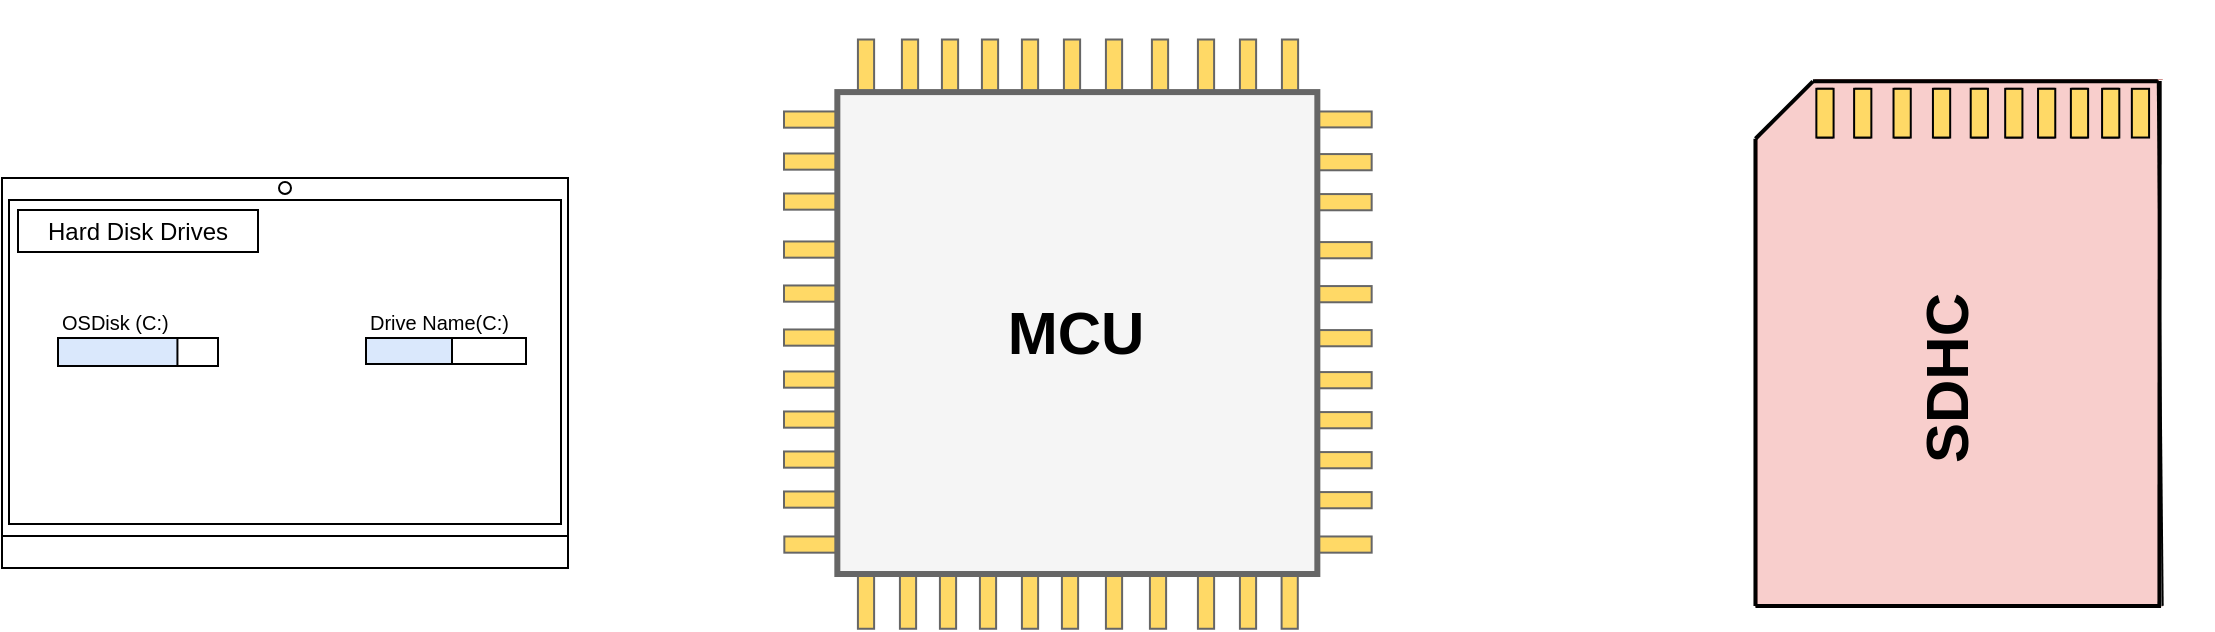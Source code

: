 <mxfile version="26.0.16">
  <diagram name="Page-1" id="vAJcoHgTHRDAOkws9vBz">
    <mxGraphModel dx="2868" dy="1672" grid="0" gridSize="10" guides="1" tooltips="1" connect="1" arrows="1" fold="1" page="1" pageScale="1" pageWidth="1169" pageHeight="827" math="0" shadow="0">
      <root>
        <mxCell id="0" />
        <mxCell id="1" parent="0" />
        <mxCell id="cfh1dz4Wo67SSPK-YPB2-69" value="" style="group" vertex="1" connectable="0" parent="1">
          <mxGeometry x="870" y="263" width="245.85" height="301.94" as="geometry" />
        </mxCell>
        <mxCell id="cfh1dz4Wo67SSPK-YPB2-18" value="" style="group;fillColor=#f8cecc;strokeColor=#b85450;container=0;rotation=-90;" vertex="1" connectable="0" parent="cfh1dz4Wo67SSPK-YPB2-69">
          <mxGeometry x="-11.829" y="69.187" width="262.733" height="202.725" as="geometry" />
        </mxCell>
        <mxCell id="cfh1dz4Wo67SSPK-YPB2-45" value="" style="triangle;whiteSpace=wrap;html=1;rotation=-10;strokeColor=#FFFFFF;" vertex="1" parent="cfh1dz4Wo67SSPK-YPB2-69">
          <mxGeometry x="5.412" y="3.623" width="47.62" height="66.384" as="geometry" />
        </mxCell>
        <mxCell id="cfh1dz4Wo67SSPK-YPB2-46" value="" style="rounded=0;whiteSpace=wrap;html=1;strokeColor=#FFFFFF;container=0;rotation=-90;" vertex="1" parent="cfh1dz4Wo67SSPK-YPB2-69">
          <mxGeometry x="214.778" y="44.6" width="36.126" height="25.972" as="geometry" />
        </mxCell>
        <mxCell id="cfh1dz4Wo67SSPK-YPB2-47" value="" style="rounded=0;whiteSpace=wrap;html=1;strokeColor=#FFFFFF;container=0;rotation=-90;" vertex="1" parent="cfh1dz4Wo67SSPK-YPB2-69">
          <mxGeometry x="214.778" y="80.661" width="36.126" height="25.972" as="geometry" />
        </mxCell>
        <mxCell id="cfh1dz4Wo67SSPK-YPB2-48" value="" style="rounded=0;whiteSpace=wrap;html=1;strokeColor=#FFFFFF;container=0;rotation=-90;" vertex="1" parent="cfh1dz4Wo67SSPK-YPB2-69">
          <mxGeometry x="214.778" y="116.721" width="36.126" height="25.972" as="geometry" />
        </mxCell>
        <mxCell id="cfh1dz4Wo67SSPK-YPB2-49" value="" style="rounded=0;whiteSpace=wrap;html=1;strokeColor=#FFFFFF;container=0;rotation=-90;" vertex="1" parent="cfh1dz4Wo67SSPK-YPB2-69">
          <mxGeometry x="214.778" y="152.781" width="36.126" height="25.972" as="geometry" />
        </mxCell>
        <mxCell id="cfh1dz4Wo67SSPK-YPB2-50" value="" style="rounded=0;whiteSpace=wrap;html=1;strokeColor=#FFFFFF;container=0;rotation=-90;" vertex="1" parent="cfh1dz4Wo67SSPK-YPB2-69">
          <mxGeometry x="214.778" y="188.842" width="36.126" height="25.972" as="geometry" />
        </mxCell>
        <mxCell id="cfh1dz4Wo67SSPK-YPB2-51" value="" style="rounded=0;whiteSpace=wrap;html=1;strokeColor=#FFFFFF;container=0;rotation=-90;" vertex="1" parent="cfh1dz4Wo67SSPK-YPB2-69">
          <mxGeometry x="214.778" y="224.902" width="36.126" height="25.972" as="geometry" />
        </mxCell>
        <mxCell id="cfh1dz4Wo67SSPK-YPB2-52" value="" style="rounded=0;whiteSpace=wrap;html=1;strokeColor=#FFFFFF;container=0;rotation=-90;" vertex="1" parent="cfh1dz4Wo67SSPK-YPB2-69">
          <mxGeometry x="214.778" y="252.767" width="36.126" height="25.972" as="geometry" />
        </mxCell>
        <mxCell id="cfh1dz4Wo67SSPK-YPB2-53" value="" style="rounded=0;whiteSpace=wrap;html=1;strokeColor=#FFFFFF;container=0;rotation=-90;" vertex="1" parent="cfh1dz4Wo67SSPK-YPB2-69">
          <mxGeometry x="214.778" y="270.797" width="36.126" height="25.972" as="geometry" />
        </mxCell>
        <mxCell id="cfh1dz4Wo67SSPK-YPB2-54" value="" style="endArrow=none;html=1;rounded=0;exitX=1;exitY=0;exitDx=0;exitDy=0;strokeWidth=2;" edge="1" parent="cfh1dz4Wo67SSPK-YPB2-69" source="cfh1dz4Wo67SSPK-YPB2-46">
          <mxGeometry width="50" height="50" relative="1" as="geometry">
            <mxPoint x="246.798" y="150.323" as="sourcePoint" />
            <mxPoint x="219.704" y="301.94" as="targetPoint" />
          </mxGeometry>
        </mxCell>
        <mxCell id="cfh1dz4Wo67SSPK-YPB2-19" value="" style="rounded=0;whiteSpace=wrap;html=1;container=0;fillColor=#FFD966;strokeColor=#000000;rotation=-90;" vertex="1" parent="cfh1dz4Wo67SSPK-YPB2-69">
          <mxGeometry x="40.307" y="51.995" width="24.36" height="7.179" as="geometry" />
        </mxCell>
        <mxCell id="cfh1dz4Wo67SSPK-YPB2-20" value="" style="rounded=0;whiteSpace=wrap;html=1;container=0;fillColor=#FFD966;strokeColor=#000000;rotation=-90;" vertex="1" parent="cfh1dz4Wo67SSPK-YPB2-69">
          <mxGeometry x="59.191" y="51.995" width="24.36" height="7.179" as="geometry" />
        </mxCell>
        <mxCell id="cfh1dz4Wo67SSPK-YPB2-21" value="" style="rounded=0;whiteSpace=wrap;html=1;container=0;fillColor=#FFD966;strokeColor=#000000;rotation=-90;" vertex="1" parent="cfh1dz4Wo67SSPK-YPB2-69">
          <mxGeometry x="78.896" y="51.995" width="24.36" height="7.179" as="geometry" />
        </mxCell>
        <mxCell id="cfh1dz4Wo67SSPK-YPB2-22" value="" style="rounded=0;whiteSpace=wrap;html=1;container=0;fillColor=#FFD966;strokeColor=#000000;rotation=-90;" vertex="1" parent="cfh1dz4Wo67SSPK-YPB2-69">
          <mxGeometry x="98.601" y="51.995" width="24.36" height="7.179" as="geometry" />
        </mxCell>
        <mxCell id="cfh1dz4Wo67SSPK-YPB2-23" value="" style="rounded=0;whiteSpace=wrap;html=1;container=0;fillColor=#FFD966;strokeColor=#000000;rotation=-90;" vertex="1" parent="cfh1dz4Wo67SSPK-YPB2-69">
          <mxGeometry x="117.484" y="51.995" width="24.36" height="7.179" as="geometry" />
        </mxCell>
        <mxCell id="cfh1dz4Wo67SSPK-YPB2-24" value="" style="rounded=0;whiteSpace=wrap;html=1;container=0;fillColor=#FFD966;strokeColor=#000000;rotation=-90;" vertex="1" parent="cfh1dz4Wo67SSPK-YPB2-69">
          <mxGeometry x="134.726" y="51.995" width="24.36" height="7.179" as="geometry" />
        </mxCell>
        <mxCell id="cfh1dz4Wo67SSPK-YPB2-25" value="" style="rounded=0;whiteSpace=wrap;html=1;container=0;fillColor=#FFD966;strokeColor=#000000;rotation=-90;" vertex="1" parent="cfh1dz4Wo67SSPK-YPB2-69">
          <mxGeometry x="151.147" y="51.995" width="24.36" height="7.179" as="geometry" />
        </mxCell>
        <mxCell id="cfh1dz4Wo67SSPK-YPB2-26" value="" style="rounded=0;whiteSpace=wrap;html=1;container=0;fillColor=#FFD966;strokeColor=#000000;rotation=-90;" vertex="1" parent="cfh1dz4Wo67SSPK-YPB2-69">
          <mxGeometry x="167.568" y="51.995" width="24.36" height="7.179" as="geometry" />
        </mxCell>
        <mxCell id="cfh1dz4Wo67SSPK-YPB2-27" value="" style="endArrow=none;html=1;rounded=0;entryX=0;entryY=1;entryDx=0;entryDy=0;strokeWidth=2;" edge="1" parent="cfh1dz4Wo67SSPK-YPB2-69">
          <mxGeometry width="50" height="50" relative="1" as="geometry">
            <mxPoint x="220.525" y="301.94" as="sourcePoint" />
            <mxPoint x="17.728" y="301.94" as="targetPoint" />
          </mxGeometry>
        </mxCell>
        <mxCell id="cfh1dz4Wo67SSPK-YPB2-28" value="" style="endArrow=none;html=1;rounded=0;exitX=1;exitY=1;exitDx=0;exitDy=0;" edge="1" parent="cfh1dz4Wo67SSPK-YPB2-69">
          <mxGeometry width="50" height="50" relative="1" as="geometry">
            <mxPoint x="221.346" y="301.94" as="sourcePoint" />
            <mxPoint x="218.883" y="39.292" as="targetPoint" />
          </mxGeometry>
        </mxCell>
        <mxCell id="cfh1dz4Wo67SSPK-YPB2-29" value="" style="endArrow=none;html=1;rounded=0;strokeWidth=2;" edge="1" parent="cfh1dz4Wo67SSPK-YPB2-69">
          <mxGeometry width="50" height="50" relative="1" as="geometry">
            <mxPoint x="17.728" y="301.94" as="sourcePoint" />
            <mxPoint x="17.728" y="68.367" as="targetPoint" />
          </mxGeometry>
        </mxCell>
        <mxCell id="cfh1dz4Wo67SSPK-YPB2-30" value="" style="endArrow=none;html=1;rounded=0;strokeWidth=2;" edge="1" parent="cfh1dz4Wo67SSPK-YPB2-69">
          <mxGeometry width="50" height="50" relative="1" as="geometry">
            <mxPoint x="46.464" y="39.683" as="sourcePoint" />
            <mxPoint x="17.728" y="68.367" as="targetPoint" />
          </mxGeometry>
        </mxCell>
        <mxCell id="cfh1dz4Wo67SSPK-YPB2-31" value="" style="endArrow=none;html=1;rounded=0;strokeWidth=2;" edge="1" parent="cfh1dz4Wo67SSPK-YPB2-69">
          <mxGeometry width="50" height="50" relative="1" as="geometry">
            <mxPoint x="218.883" y="39.683" as="sourcePoint" />
            <mxPoint x="46.464" y="39.683" as="targetPoint" />
          </mxGeometry>
        </mxCell>
        <mxCell id="cfh1dz4Wo67SSPK-YPB2-32" value="&lt;font style=&quot;font-size: 30px;&quot;&gt;&lt;b style=&quot;&quot;&gt;SDHC&lt;/b&gt;&lt;/font&gt;" style="text;html=1;align=center;verticalAlign=middle;whiteSpace=wrap;rounded=0;container=0;rotation=-90;" vertex="1" parent="cfh1dz4Wo67SSPK-YPB2-69">
          <mxGeometry x="1.086" y="141.105" width="223.742" height="93.855" as="geometry" />
        </mxCell>
        <mxCell id="cfh1dz4Wo67SSPK-YPB2-41" value="" style="rounded=0;whiteSpace=wrap;html=1;container=0;fillColor=#FFD966;strokeColor=#000000;rotation=-90;" vertex="1" parent="cfh1dz4Wo67SSPK-YPB2-69">
          <mxGeometry x="183.168" y="51.995" width="24.36" height="7.179" as="geometry" />
        </mxCell>
        <mxCell id="cfh1dz4Wo67SSPK-YPB2-44" value="" style="rounded=0;whiteSpace=wrap;html=1;container=0;fillColor=#FFD966;strokeColor=#000000;rotation=-90;" vertex="1" parent="cfh1dz4Wo67SSPK-YPB2-69">
          <mxGeometry x="198.053" y="51.282" width="24.36" height="8.613" as="geometry" />
        </mxCell>
        <mxCell id="cfh1dz4Wo67SSPK-YPB2-60" value="" style="rounded=0;whiteSpace=wrap;html=1;container=0;fillColor=#FFD966;strokeColor=#000000;rotation=-90;" vertex="1" parent="cfh1dz4Wo67SSPK-YPB2-69">
          <mxGeometry x="183.168" y="51.282" width="24.36" height="8.613" as="geometry" />
        </mxCell>
        <mxCell id="cfh1dz4Wo67SSPK-YPB2-61" value="" style="rounded=0;whiteSpace=wrap;html=1;container=0;fillColor=#FFD966;strokeColor=#000000;rotation=-90;" vertex="1" parent="cfh1dz4Wo67SSPK-YPB2-69">
          <mxGeometry x="167.568" y="51.282" width="24.36" height="8.613" as="geometry" />
        </mxCell>
        <mxCell id="cfh1dz4Wo67SSPK-YPB2-62" value="" style="rounded=0;whiteSpace=wrap;html=1;container=0;fillColor=#FFD966;strokeColor=#000000;rotation=-90;" vertex="1" parent="cfh1dz4Wo67SSPK-YPB2-69">
          <mxGeometry x="151.147" y="51.273" width="24.36" height="8.613" as="geometry" />
        </mxCell>
        <mxCell id="cfh1dz4Wo67SSPK-YPB2-63" value="" style="rounded=0;whiteSpace=wrap;html=1;container=0;fillColor=#FFD966;strokeColor=#000000;rotation=-90;" vertex="1" parent="cfh1dz4Wo67SSPK-YPB2-69">
          <mxGeometry x="134.726" y="51.282" width="24.36" height="8.613" as="geometry" />
        </mxCell>
        <mxCell id="cfh1dz4Wo67SSPK-YPB2-64" value="" style="rounded=0;whiteSpace=wrap;html=1;container=0;fillColor=#FFD966;strokeColor=#000000;rotation=-90;" vertex="1" parent="cfh1dz4Wo67SSPK-YPB2-69">
          <mxGeometry x="117.484" y="51.273" width="24.36" height="8.613" as="geometry" />
        </mxCell>
        <mxCell id="cfh1dz4Wo67SSPK-YPB2-65" value="" style="rounded=0;whiteSpace=wrap;html=1;container=0;fillColor=#FFD966;strokeColor=#000000;rotation=-90;" vertex="1" parent="cfh1dz4Wo67SSPK-YPB2-69">
          <mxGeometry x="98.601" y="51.282" width="24.36" height="8.613" as="geometry" />
        </mxCell>
        <mxCell id="cfh1dz4Wo67SSPK-YPB2-66" value="" style="rounded=0;whiteSpace=wrap;html=1;container=0;fillColor=#FFD966;strokeColor=#000000;rotation=-90;" vertex="1" parent="cfh1dz4Wo67SSPK-YPB2-69">
          <mxGeometry x="78.896" y="51.282" width="24.36" height="8.613" as="geometry" />
        </mxCell>
        <mxCell id="cfh1dz4Wo67SSPK-YPB2-67" value="" style="rounded=0;whiteSpace=wrap;html=1;container=0;fillColor=#FFD966;strokeColor=#000000;rotation=-90;" vertex="1" parent="cfh1dz4Wo67SSPK-YPB2-69">
          <mxGeometry x="59.191" y="51.282" width="24.36" height="8.613" as="geometry" />
        </mxCell>
        <mxCell id="cfh1dz4Wo67SSPK-YPB2-68" value="" style="rounded=0;whiteSpace=wrap;html=1;container=0;fillColor=#FFD966;strokeColor=#000000;rotation=-90;" vertex="1" parent="cfh1dz4Wo67SSPK-YPB2-69">
          <mxGeometry x="40.307" y="51.273" width="24.36" height="8.613" as="geometry" />
        </mxCell>
        <mxCell id="cfh1dz4Wo67SSPK-YPB2-71" value="" style="group;fillColor=default;" vertex="1" connectable="0" parent="1">
          <mxGeometry x="402" y="282.005" width="293.34" height="292.667" as="geometry" />
        </mxCell>
        <mxCell id="cfh1dz4Wo67SSPK-YPB2-72" value="" style="rounded=0;whiteSpace=wrap;html=1;fillColor=#FFD966;container=0;strokeColor=#666666;" vertex="1" parent="cfh1dz4Wo67SSPK-YPB2-71">
          <mxGeometry y="35.736" width="26.667" height="8.095" as="geometry" />
        </mxCell>
        <mxCell id="cfh1dz4Wo67SSPK-YPB2-73" value="" style="rounded=0;whiteSpace=wrap;html=1;fillColor=#FFD966;container=0;strokeColor=#666666;" vertex="1" parent="cfh1dz4Wo67SSPK-YPB2-71">
          <mxGeometry y="56.736" width="26.667" height="8.095" as="geometry" />
        </mxCell>
        <mxCell id="cfh1dz4Wo67SSPK-YPB2-74" value="" style="rounded=0;whiteSpace=wrap;html=1;fillColor=#FFD966;container=0;strokeColor=#666666;" vertex="1" parent="cfh1dz4Wo67SSPK-YPB2-71">
          <mxGeometry y="76.736" width="26.667" height="8.095" as="geometry" />
        </mxCell>
        <mxCell id="cfh1dz4Wo67SSPK-YPB2-75" value="" style="rounded=0;whiteSpace=wrap;html=1;fillColor=#FFD966;container=0;strokeColor=#666666;" vertex="1" parent="cfh1dz4Wo67SSPK-YPB2-71">
          <mxGeometry y="100.736" width="26.667" height="8.095" as="geometry" />
        </mxCell>
        <mxCell id="cfh1dz4Wo67SSPK-YPB2-76" value="" style="rounded=0;whiteSpace=wrap;html=1;fillColor=#FFD966;container=0;strokeColor=#666666;" vertex="1" parent="cfh1dz4Wo67SSPK-YPB2-71">
          <mxGeometry y="122.736" width="26.667" height="8.095" as="geometry" />
        </mxCell>
        <mxCell id="cfh1dz4Wo67SSPK-YPB2-77" value="" style="rounded=0;whiteSpace=wrap;html=1;fillColor=#FFD966;container=0;strokeColor=#666666;" vertex="1" parent="cfh1dz4Wo67SSPK-YPB2-71">
          <mxGeometry y="144.736" width="26.667" height="8.095" as="geometry" />
        </mxCell>
        <mxCell id="cfh1dz4Wo67SSPK-YPB2-78" value="" style="rounded=0;whiteSpace=wrap;html=1;fillColor=#FFD966;container=0;strokeColor=#666666;" vertex="1" parent="cfh1dz4Wo67SSPK-YPB2-71">
          <mxGeometry y="165.736" width="26.667" height="8.095" as="geometry" />
        </mxCell>
        <mxCell id="cfh1dz4Wo67SSPK-YPB2-79" value="" style="rounded=0;whiteSpace=wrap;html=1;fillColor=#FFD966;container=0;strokeColor=#666666;" vertex="1" parent="cfh1dz4Wo67SSPK-YPB2-71">
          <mxGeometry y="185.736" width="26.667" height="8.095" as="geometry" />
        </mxCell>
        <mxCell id="cfh1dz4Wo67SSPK-YPB2-80" value="" style="rounded=0;whiteSpace=wrap;html=1;fillColor=#FFD966;container=0;strokeColor=#666666;" vertex="1" parent="cfh1dz4Wo67SSPK-YPB2-71">
          <mxGeometry y="205.736" width="26.667" height="8.095" as="geometry" />
        </mxCell>
        <mxCell id="cfh1dz4Wo67SSPK-YPB2-81" value="" style="rounded=0;whiteSpace=wrap;html=1;fillColor=#FFD966;container=0;strokeColor=#666666;" vertex="1" parent="cfh1dz4Wo67SSPK-YPB2-71">
          <mxGeometry y="225.736" width="26.667" height="8.095" as="geometry" />
        </mxCell>
        <mxCell id="cfh1dz4Wo67SSPK-YPB2-82" value="" style="rounded=0;whiteSpace=wrap;html=1;fillColor=#FFD966;strokeColor=#666666;container=0;" vertex="1" parent="cfh1dz4Wo67SSPK-YPB2-71">
          <mxGeometry x="0.16" y="248.236" width="26.667" height="8.095" as="geometry" />
        </mxCell>
        <mxCell id="cfh1dz4Wo67SSPK-YPB2-83" value="&lt;font style=&quot;font-size: 28px;&quot;&gt;&lt;b&gt;MCU&lt;/b&gt;&lt;/font&gt;" style="text;html=1;align=center;verticalAlign=middle;whiteSpace=wrap;rounded=0;" vertex="1" parent="cfh1dz4Wo67SSPK-YPB2-71">
          <mxGeometry x="25.67" y="94.04" width="240.67" height="104" as="geometry" />
        </mxCell>
        <mxCell id="cfh1dz4Wo67SSPK-YPB2-84" value="" style="rounded=0;whiteSpace=wrap;html=1;container=0;fillColor=#FFD966;strokeColor=#666666;" vertex="1" parent="cfh1dz4Wo67SSPK-YPB2-71">
          <mxGeometry x="267.17" y="35.74" width="26.67" height="7.96" as="geometry" />
        </mxCell>
        <mxCell id="cfh1dz4Wo67SSPK-YPB2-85" value="" style="rounded=0;whiteSpace=wrap;html=1;container=0;fillColor=#FFD966;strokeColor=#666666;" vertex="1" parent="cfh1dz4Wo67SSPK-YPB2-71">
          <mxGeometry x="267.17" y="57.036" width="26.667" height="8.095" as="geometry" />
        </mxCell>
        <mxCell id="cfh1dz4Wo67SSPK-YPB2-86" value="" style="rounded=0;whiteSpace=wrap;html=1;container=0;fillColor=#FFD966;strokeColor=#666666;" vertex="1" parent="cfh1dz4Wo67SSPK-YPB2-71">
          <mxGeometry x="267.17" y="77.036" width="26.667" height="8.095" as="geometry" />
        </mxCell>
        <mxCell id="cfh1dz4Wo67SSPK-YPB2-87" value="" style="rounded=0;whiteSpace=wrap;html=1;container=0;fillColor=#FFD966;strokeColor=#666666;" vertex="1" parent="cfh1dz4Wo67SSPK-YPB2-71">
          <mxGeometry x="267.17" y="145.036" width="26.667" height="8.095" as="geometry" />
        </mxCell>
        <mxCell id="cfh1dz4Wo67SSPK-YPB2-88" value="" style="rounded=0;whiteSpace=wrap;html=1;container=0;fillColor=#FFD966;strokeColor=#666666;" vertex="1" parent="cfh1dz4Wo67SSPK-YPB2-71">
          <mxGeometry x="267.17" y="166.036" width="26.667" height="8.095" as="geometry" />
        </mxCell>
        <mxCell id="cfh1dz4Wo67SSPK-YPB2-89" value="" style="rounded=0;whiteSpace=wrap;html=1;container=0;fillColor=#FFD966;strokeColor=#666666;" vertex="1" parent="cfh1dz4Wo67SSPK-YPB2-71">
          <mxGeometry x="267.17" y="186.036" width="26.667" height="8.095" as="geometry" />
        </mxCell>
        <mxCell id="cfh1dz4Wo67SSPK-YPB2-90" value="" style="rounded=0;whiteSpace=wrap;html=1;container=0;fillColor=#FFD966;strokeColor=#666666;" vertex="1" parent="cfh1dz4Wo67SSPK-YPB2-71">
          <mxGeometry x="267.17" y="226.036" width="26.667" height="8.095" as="geometry" />
        </mxCell>
        <mxCell id="cfh1dz4Wo67SSPK-YPB2-91" value="" style="rounded=0;whiteSpace=wrap;html=1;container=0;fillColor=#FFD966;strokeColor=#666666;strokeWidth=1;" vertex="1" parent="cfh1dz4Wo67SSPK-YPB2-71">
          <mxGeometry x="267.17" y="248.236" width="26.667" height="8.095" as="geometry" />
        </mxCell>
        <mxCell id="cfh1dz4Wo67SSPK-YPB2-92" value="" style="rounded=0;whiteSpace=wrap;html=1;container=0;fillColor=#FFD966;strokeColor=#666666;" vertex="1" parent="cfh1dz4Wo67SSPK-YPB2-71">
          <mxGeometry x="267.17" y="123.036" width="26.667" height="8.095" as="geometry" />
        </mxCell>
        <mxCell id="cfh1dz4Wo67SSPK-YPB2-93" value="" style="rounded=0;whiteSpace=wrap;html=1;container=0;fillColor=#FFD966;strokeColor=#666666;" vertex="1" parent="cfh1dz4Wo67SSPK-YPB2-71">
          <mxGeometry x="267.17" y="206.036" width="26.667" height="8.095" as="geometry" />
        </mxCell>
        <mxCell id="cfh1dz4Wo67SSPK-YPB2-94" value="" style="rounded=0;whiteSpace=wrap;html=1;container=0;fillColor=#FFD966;strokeColor=#666666;" vertex="1" parent="cfh1dz4Wo67SSPK-YPB2-71">
          <mxGeometry x="267.17" y="101.036" width="26.667" height="8.095" as="geometry" />
        </mxCell>
        <mxCell id="cfh1dz4Wo67SSPK-YPB2-95" value="" style="rounded=0;whiteSpace=wrap;html=1;rotation=90;container=0;fillColor=#FFD966;strokeColor=#666666;" vertex="1" parent="cfh1dz4Wo67SSPK-YPB2-71">
          <mxGeometry x="239.51" y="276.996" width="26.667" height="8.095" as="geometry" />
        </mxCell>
        <mxCell id="cfh1dz4Wo67SSPK-YPB2-96" value="" style="rounded=0;whiteSpace=wrap;html=1;rotation=90;container=0;fillColor=#FFD966;strokeColor=#666666;" vertex="1" parent="cfh1dz4Wo67SSPK-YPB2-71">
          <mxGeometry x="218.67" y="276.996" width="26.667" height="8.095" as="geometry" />
        </mxCell>
        <mxCell id="cfh1dz4Wo67SSPK-YPB2-97" value="" style="rounded=0;whiteSpace=wrap;html=1;rotation=90;container=0;strokeColor=#666666;fillColor=#FFD966;" vertex="1" parent="cfh1dz4Wo67SSPK-YPB2-71">
          <mxGeometry x="197.67" y="276.996" width="26.667" height="8.095" as="geometry" />
        </mxCell>
        <mxCell id="cfh1dz4Wo67SSPK-YPB2-98" value="" style="rounded=0;whiteSpace=wrap;html=1;rotation=90;container=0;fillColor=#FFD966;strokeColor=#666666;" vertex="1" parent="cfh1dz4Wo67SSPK-YPB2-71">
          <mxGeometry x="129.67" y="276.996" width="26.667" height="8.095" as="geometry" />
        </mxCell>
        <mxCell id="cfh1dz4Wo67SSPK-YPB2-99" value="" style="rounded=0;whiteSpace=wrap;html=1;rotation=90;container=0;fillColor=#FFD966;strokeColor=#666666;" vertex="1" parent="cfh1dz4Wo67SSPK-YPB2-71">
          <mxGeometry x="109.67" y="276.996" width="26.667" height="8.095" as="geometry" />
        </mxCell>
        <mxCell id="cfh1dz4Wo67SSPK-YPB2-100" value="" style="rounded=0;whiteSpace=wrap;html=1;rotation=90;container=0;fillColor=#FFD966;strokeColor=#666666;" vertex="1" parent="cfh1dz4Wo67SSPK-YPB2-71">
          <mxGeometry x="88.67" y="276.996" width="26.667" height="8.095" as="geometry" />
        </mxCell>
        <mxCell id="cfh1dz4Wo67SSPK-YPB2-101" value="" style="rounded=0;whiteSpace=wrap;html=1;rotation=90;container=0;fillColor=#FFD966;strokeColor=#666666;" vertex="1" parent="cfh1dz4Wo67SSPK-YPB2-71">
          <mxGeometry x="48.67" y="276.996" width="26.667" height="8.095" as="geometry" />
        </mxCell>
        <mxCell id="cfh1dz4Wo67SSPK-YPB2-102" value="" style="rounded=0;whiteSpace=wrap;html=1;rotation=90;container=0;fillColor=#FFD966;strokeColor=#666666;" vertex="1" parent="cfh1dz4Wo67SSPK-YPB2-71">
          <mxGeometry x="27.67" y="276.996" width="26.667" height="8.095" as="geometry" />
        </mxCell>
        <mxCell id="cfh1dz4Wo67SSPK-YPB2-103" value="" style="rounded=0;whiteSpace=wrap;html=1;rotation=90;container=0;fillColor=#FFD966;strokeColor=#666666;" vertex="1" parent="cfh1dz4Wo67SSPK-YPB2-71">
          <mxGeometry x="151.67" y="276.996" width="26.667" height="8.095" as="geometry" />
        </mxCell>
        <mxCell id="cfh1dz4Wo67SSPK-YPB2-104" value="" style="rounded=0;whiteSpace=wrap;html=1;rotation=90;container=0;fillColor=#FFD966;strokeColor=#666666;" vertex="1" parent="cfh1dz4Wo67SSPK-YPB2-71">
          <mxGeometry x="68.67" y="276.996" width="26.667" height="8.095" as="geometry" />
        </mxCell>
        <mxCell id="cfh1dz4Wo67SSPK-YPB2-105" value="" style="rounded=0;whiteSpace=wrap;html=1;rotation=90;container=0;fillColor=#FFD966;strokeColor=#666666;" vertex="1" parent="cfh1dz4Wo67SSPK-YPB2-71">
          <mxGeometry x="173.67" y="276.996" width="26.667" height="8.095" as="geometry" />
        </mxCell>
        <mxCell id="cfh1dz4Wo67SSPK-YPB2-106" value="" style="group;rotation=90;fillColor=default;container=0;" vertex="1" connectable="0" parent="cfh1dz4Wo67SSPK-YPB2-71">
          <mxGeometry x="133.67" y="-96.964" width="26.667" height="220.595" as="geometry" />
        </mxCell>
        <mxCell id="cfh1dz4Wo67SSPK-YPB2-107" value="" style="rounded=0;whiteSpace=wrap;html=1;rotation=90;container=0;fillColor=#FFD966;strokeColor=#666666;" vertex="1" parent="cfh1dz4Wo67SSPK-YPB2-71">
          <mxGeometry x="239.67" y="9.036" width="26.667" height="8.095" as="geometry" />
        </mxCell>
        <mxCell id="cfh1dz4Wo67SSPK-YPB2-108" value="" style="rounded=0;whiteSpace=wrap;html=1;rotation=90;container=0;fillColor=#FFD966;strokeColor=#666666;" vertex="1" parent="cfh1dz4Wo67SSPK-YPB2-71">
          <mxGeometry x="218.67" y="9.036" width="26.667" height="8.095" as="geometry" />
        </mxCell>
        <mxCell id="cfh1dz4Wo67SSPK-YPB2-109" value="" style="rounded=0;whiteSpace=wrap;html=1;rotation=90;container=0;fillColor=#FFD966;strokeColor=#666666;" vertex="1" parent="cfh1dz4Wo67SSPK-YPB2-71">
          <mxGeometry x="197.67" y="9.036" width="26.667" height="8.095" as="geometry" />
        </mxCell>
        <mxCell id="cfh1dz4Wo67SSPK-YPB2-110" value="" style="rounded=0;whiteSpace=wrap;html=1;rotation=90;container=0;fillColor=#FFD966;strokeColor=#666666;" vertex="1" parent="cfh1dz4Wo67SSPK-YPB2-71">
          <mxGeometry x="130.67" y="9.036" width="26.667" height="8.095" as="geometry" />
        </mxCell>
        <mxCell id="cfh1dz4Wo67SSPK-YPB2-111" value="" style="rounded=0;whiteSpace=wrap;html=1;rotation=90;container=0;fillColor=#FFD966;strokeColor=#666666;" vertex="1" parent="cfh1dz4Wo67SSPK-YPB2-71">
          <mxGeometry x="109.67" y="9.036" width="26.667" height="8.095" as="geometry" />
        </mxCell>
        <mxCell id="cfh1dz4Wo67SSPK-YPB2-112" value="" style="rounded=0;whiteSpace=wrap;html=1;rotation=90;container=0;fillColor=#FFD966;strokeColor=#666666;" vertex="1" parent="cfh1dz4Wo67SSPK-YPB2-71">
          <mxGeometry x="89.67" y="9.036" width="26.667" height="8.095" as="geometry" />
        </mxCell>
        <mxCell id="cfh1dz4Wo67SSPK-YPB2-113" value="" style="rounded=0;whiteSpace=wrap;html=1;rotation=90;container=0;fillColor=#FFD966;strokeColor=#666666;" vertex="1" parent="cfh1dz4Wo67SSPK-YPB2-71">
          <mxGeometry x="49.67" y="9.036" width="26.667" height="8.095" as="geometry" />
        </mxCell>
        <mxCell id="cfh1dz4Wo67SSPK-YPB2-114" value="" style="rounded=0;whiteSpace=wrap;html=1;rotation=90;container=0;fillColor=#FFD966;strokeColor=#666666;" vertex="1" parent="cfh1dz4Wo67SSPK-YPB2-71">
          <mxGeometry x="27.67" y="9.036" width="26.667" height="8.095" as="geometry" />
        </mxCell>
        <mxCell id="cfh1dz4Wo67SSPK-YPB2-115" value="" style="rounded=0;whiteSpace=wrap;html=1;rotation=90;container=0;fillColor=#FFD966;strokeColor=#666666;" vertex="1" parent="cfh1dz4Wo67SSPK-YPB2-71">
          <mxGeometry x="151.67" y="9.036" width="26.667" height="8.095" as="geometry" />
        </mxCell>
        <mxCell id="cfh1dz4Wo67SSPK-YPB2-116" value="" style="rounded=0;whiteSpace=wrap;html=1;rotation=90;container=0;fillColor=#FFD966;strokeColor=#666666;" vertex="1" parent="cfh1dz4Wo67SSPK-YPB2-71">
          <mxGeometry x="69.67" y="9.036" width="26.667" height="8.095" as="geometry" />
        </mxCell>
        <mxCell id="cfh1dz4Wo67SSPK-YPB2-117" value="" style="rounded=0;whiteSpace=wrap;html=1;rotation=90;container=0;fillColor=#FFD966;strokeColor=#666666;" vertex="1" parent="cfh1dz4Wo67SSPK-YPB2-71">
          <mxGeometry x="174.67" y="9.036" width="26.667" height="8.095" as="geometry" />
        </mxCell>
        <mxCell id="cfh1dz4Wo67SSPK-YPB2-118" value="" style="rounded=0;whiteSpace=wrap;html=1;fillColor=#f5f5f5;fontColor=#333333;strokeColor=#666666;strokeWidth=3;" vertex="1" parent="cfh1dz4Wo67SSPK-YPB2-71">
          <mxGeometry x="26.67" y="26.04" width="240" height="240.96" as="geometry" />
        </mxCell>
        <mxCell id="cfh1dz4Wo67SSPK-YPB2-119" value="&lt;font style=&quot;font-size: 30px;&quot;&gt;&lt;b style=&quot;&quot;&gt;MCU&lt;/b&gt;&lt;/font&gt;" style="text;html=1;align=center;verticalAlign=middle;whiteSpace=wrap;rounded=0;container=0;" vertex="1" parent="cfh1dz4Wo67SSPK-YPB2-71">
          <mxGeometry x="25.84" y="89.76" width="240.34" height="112.56" as="geometry" />
        </mxCell>
        <mxCell id="cfh1dz4Wo67SSPK-YPB2-120" value="" style="rounded=0;whiteSpace=wrap;html=1;" vertex="1" parent="1">
          <mxGeometry x="11" y="530" width="283" height="16" as="geometry" />
        </mxCell>
        <mxCell id="cfh1dz4Wo67SSPK-YPB2-121" value="" style="rounded=0;whiteSpace=wrap;html=1;" vertex="1" parent="1">
          <mxGeometry x="11" y="351" width="283" height="179" as="geometry" />
        </mxCell>
        <mxCell id="cfh1dz4Wo67SSPK-YPB2-122" value="" style="rounded=0;whiteSpace=wrap;html=1;" vertex="1" parent="1">
          <mxGeometry x="14.5" y="362" width="276" height="162" as="geometry" />
        </mxCell>
        <mxCell id="cfh1dz4Wo67SSPK-YPB2-123" value="" style="ellipse;whiteSpace=wrap;html=1;aspect=fixed;" vertex="1" parent="1">
          <mxGeometry x="149.5" y="353" width="6" height="6" as="geometry" />
        </mxCell>
        <mxCell id="cfh1dz4Wo67SSPK-YPB2-124" value="Hard Disk Drives" style="rounded=0;whiteSpace=wrap;html=1;" vertex="1" parent="1">
          <mxGeometry x="19" y="367" width="120" height="21" as="geometry" />
        </mxCell>
        <mxCell id="cfh1dz4Wo67SSPK-YPB2-129" value="" style="group;fillColor=#dae8fc;strokeColor=#000000;" vertex="1" connectable="0" parent="1">
          <mxGeometry x="193" y="431" width="80" height="13" as="geometry" />
        </mxCell>
        <mxCell id="cfh1dz4Wo67SSPK-YPB2-127" value="" style="rounded=0;whiteSpace=wrap;html=1;" vertex="1" parent="cfh1dz4Wo67SSPK-YPB2-129">
          <mxGeometry width="80" height="13" as="geometry" />
        </mxCell>
        <mxCell id="cfh1dz4Wo67SSPK-YPB2-128" value="" style="rounded=0;whiteSpace=wrap;html=1;fillColor=#dae8fc;strokeColor=#000000;" vertex="1" parent="cfh1dz4Wo67SSPK-YPB2-129">
          <mxGeometry width="43" height="13" as="geometry" />
        </mxCell>
        <mxCell id="cfh1dz4Wo67SSPK-YPB2-130" value="" style="group" vertex="1" connectable="0" parent="1">
          <mxGeometry x="39" y="431" width="80" height="14" as="geometry" />
        </mxCell>
        <mxCell id="cfh1dz4Wo67SSPK-YPB2-125" value="" style="rounded=0;whiteSpace=wrap;html=1;" vertex="1" parent="cfh1dz4Wo67SSPK-YPB2-130">
          <mxGeometry width="80" height="14" as="geometry" />
        </mxCell>
        <mxCell id="cfh1dz4Wo67SSPK-YPB2-126" value="" style="rounded=0;whiteSpace=wrap;html=1;fillColor=#dae8fc;strokeColor=#000000;" vertex="1" parent="cfh1dz4Wo67SSPK-YPB2-130">
          <mxGeometry width="59.713" height="14" as="geometry" />
        </mxCell>
        <mxCell id="cfh1dz4Wo67SSPK-YPB2-131" value="&lt;font style=&quot;font-size: 10px;&quot;&gt;OSDisk (C:)&lt;/font&gt;" style="text;html=1;align=left;verticalAlign=middle;whiteSpace=wrap;rounded=0;" vertex="1" parent="1">
          <mxGeometry x="39" y="414" width="80" height="17" as="geometry" />
        </mxCell>
        <mxCell id="cfh1dz4Wo67SSPK-YPB2-132" value="&lt;font style=&quot;font-size: 10px;&quot;&gt;Drive Name(C:)&lt;/font&gt;" style="text;html=1;align=left;verticalAlign=middle;whiteSpace=wrap;rounded=0;" vertex="1" parent="1">
          <mxGeometry x="193" y="414" width="80" height="17" as="geometry" />
        </mxCell>
      </root>
    </mxGraphModel>
  </diagram>
</mxfile>
